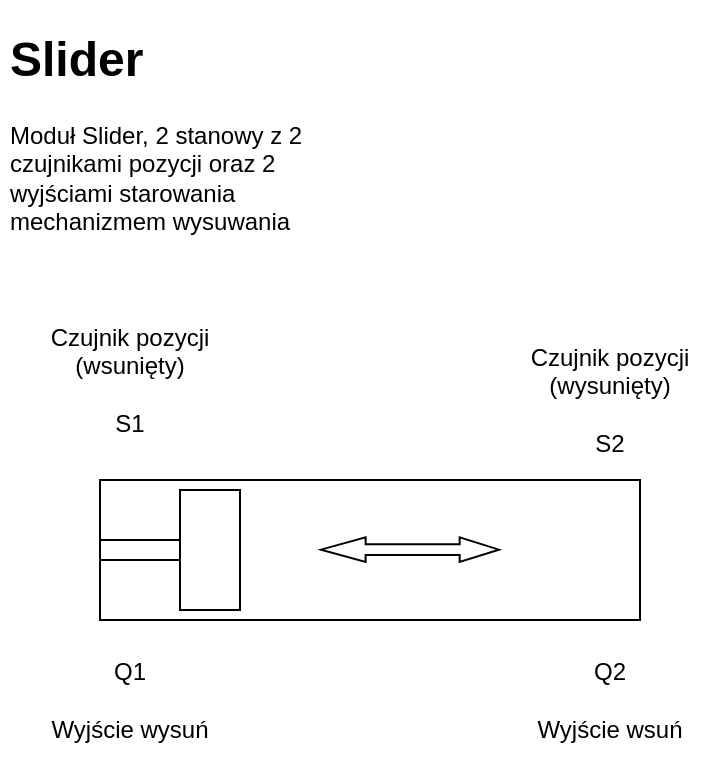 <mxfile version="22.1.7" type="device">
  <diagram name="Strona-1" id="Y-0N-Z7IoRk9D4JmpuV3">
    <mxGraphModel dx="1155" dy="694" grid="1" gridSize="10" guides="1" tooltips="1" connect="1" arrows="1" fold="1" page="1" pageScale="1" pageWidth="827" pageHeight="1169" math="0" shadow="0">
      <root>
        <mxCell id="0" />
        <mxCell id="1" parent="0" />
        <mxCell id="FYJ7fDdQ39dcMK6PnL5i-1" value="" style="rounded=0;whiteSpace=wrap;html=1;" vertex="1" parent="1">
          <mxGeometry x="80" y="250" width="270" height="70" as="geometry" />
        </mxCell>
        <mxCell id="FYJ7fDdQ39dcMK6PnL5i-3" value="Czujnik pozycji (wsunięty)&lt;br&gt;&lt;br&gt;S1" style="text;html=1;strokeColor=none;fillColor=none;align=center;verticalAlign=middle;whiteSpace=wrap;rounded=0;" vertex="1" parent="1">
          <mxGeometry x="50" y="160" width="90" height="80" as="geometry" />
        </mxCell>
        <mxCell id="FYJ7fDdQ39dcMK6PnL5i-4" value="Czujnik pozycji (wysunięty)&lt;br&gt;&lt;br&gt;S2" style="text;html=1;strokeColor=none;fillColor=none;align=center;verticalAlign=middle;whiteSpace=wrap;rounded=0;" vertex="1" parent="1">
          <mxGeometry x="290" y="170" width="90" height="80" as="geometry" />
        </mxCell>
        <mxCell id="FYJ7fDdQ39dcMK6PnL5i-5" value="" style="rounded=0;whiteSpace=wrap;html=1;" vertex="1" parent="1">
          <mxGeometry x="120" y="255" width="30" height="60" as="geometry" />
        </mxCell>
        <mxCell id="FYJ7fDdQ39dcMK6PnL5i-6" value="" style="rounded=0;whiteSpace=wrap;html=1;" vertex="1" parent="1">
          <mxGeometry x="80" y="280" width="40" height="10" as="geometry" />
        </mxCell>
        <mxCell id="FYJ7fDdQ39dcMK6PnL5i-8" value="" style="shape=flexArrow;endArrow=classic;startArrow=classic;html=1;rounded=0;endSize=6.223;endWidth=6;startWidth=6;startSize=7.107;width=5.333;" edge="1" parent="1">
          <mxGeometry width="100" height="100" relative="1" as="geometry">
            <mxPoint x="190" y="284.83" as="sourcePoint" />
            <mxPoint x="280" y="284.83" as="targetPoint" />
          </mxGeometry>
        </mxCell>
        <mxCell id="FYJ7fDdQ39dcMK6PnL5i-9" value="Q1&lt;br&gt;&lt;br&gt;Wyjście wysuń" style="text;html=1;strokeColor=none;fillColor=none;align=center;verticalAlign=middle;whiteSpace=wrap;rounded=0;" vertex="1" parent="1">
          <mxGeometry x="50" y="320" width="90" height="80" as="geometry" />
        </mxCell>
        <mxCell id="FYJ7fDdQ39dcMK6PnL5i-10" value="Q2&lt;br&gt;&lt;br&gt;Wyjście wsuń" style="text;html=1;strokeColor=none;fillColor=none;align=center;verticalAlign=middle;whiteSpace=wrap;rounded=0;" vertex="1" parent="1">
          <mxGeometry x="290" y="320" width="90" height="80" as="geometry" />
        </mxCell>
        <mxCell id="FYJ7fDdQ39dcMK6PnL5i-11" value="&lt;h1&gt;Slider&lt;/h1&gt;&lt;p&gt;Moduł Slider, 2 stanowy z 2 czujnikami pozycji oraz 2 wyjściami starowania mechanizmem wysuwania&lt;/p&gt;" style="text;html=1;strokeColor=none;fillColor=none;spacing=5;spacingTop=-20;whiteSpace=wrap;overflow=hidden;rounded=0;" vertex="1" parent="1">
          <mxGeometry x="30" y="20" width="190" height="120" as="geometry" />
        </mxCell>
      </root>
    </mxGraphModel>
  </diagram>
</mxfile>
